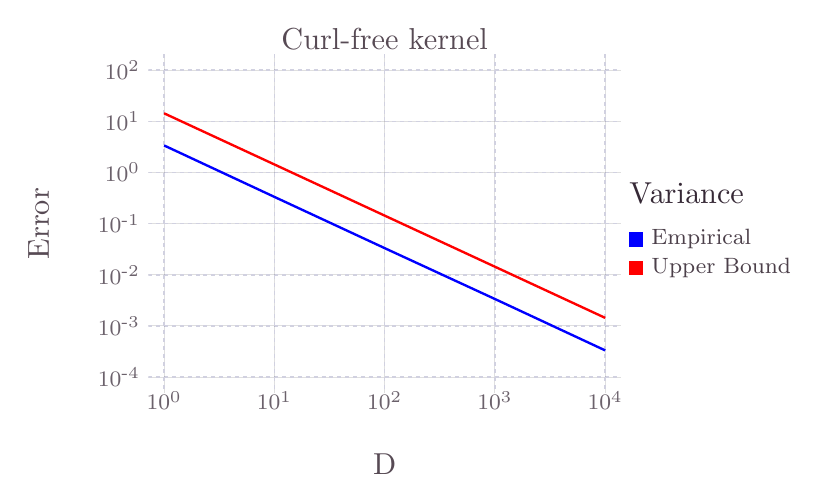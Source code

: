 \begin{tikzpicture}[x=1mm,y=-1mm]
\definecolor{mycolorFF0000}{rgb}{1,0,0}
\definecolor{mycolor564A55}{rgb}{0.34,0.29,0.33}
\definecolor{mycolor4C404B}{rgb}{0.3,0.25,0.29}
\definecolor{mycolor000000}{rgb}{0,0,0}
\definecolor{mycolor000000}{rgb}{0,0,0}
\definecolor{mycolor6C606B}{rgb}{0.42,0.38,0.42}
\definecolor{mycolorD0D0E0}{rgb}{0.82,0.82,0.88}
\definecolor{mycolor0000FF}{rgb}{0,0,1}
\definecolor{mycolor362A35}{rgb}{0.21,0.16,0.21}
\begin{scope}
\begin{scope}
% \fontspec{PT Sans}
\draw (50.76,64.59) node [text=mycolor564A55,draw=mycolor000000,draw opacity=0,rotate around={-0: (0,1.81)},inner sep=0.0]{\fontsize{3.88mm}{4.66mm}\selectfont $\text{D}$};
\end{scope}
\begin{scope}
% \fontspec{PT Sans Caption}
\draw (22.75,56.58) node [text=mycolor6C606B,rotate around={-0: (28.01,2.01)},inner sep=0.0]{\fontsize{2.82mm}{3.39mm}\selectfont $\text{10}^{\text{0}}\text{}$};
\draw (36.75,56.58) node [text=mycolor6C606B,rotate around={-0: (14.01,2.01)},inner sep=0.0]{\fontsize{2.82mm}{3.39mm}\selectfont $\text{10}^{\text{1}}\text{}$};
\draw (50.76,56.58) node [text=mycolor6C606B,rotate around={-0: (0,2.01)},inner sep=0.0]{\fontsize{2.82mm}{3.39mm}\selectfont $\text{10}^{\text{2}}\text{}$};
\draw (64.76,56.58) node [text=mycolor6C606B,rotate around={-0: (-14.01,2.01)},inner sep=0.0]{\fontsize{2.82mm}{3.39mm}\selectfont $\text{10}^{\text{3}}\text{}$};
\draw (78.77,56.58) node [text=mycolor6C606B,rotate around={-0: (-28.01,2.01)},inner sep=0.0]{\fontsize{2.82mm}{3.39mm}\selectfont $\text{10}^{\text{4}}\text{}$};
\end{scope}
\begin{scope}
\begin{scope}
% \fontspec{PT Sans}
\draw (84.58,36.09) node [text=mycolor4C404B,rotate around={-0: (4.1,0)},right,inner sep=0.0]{\fontsize{2.82mm}{3.39mm}\selectfont $\text{Empirical}$};
\draw (84.58,39.72) node [text=mycolor4C404B,rotate around={-0: (4.1,-3.63)},right,inner sep=0.0]{\fontsize{2.82mm}{3.39mm}\selectfont $\text{Upper Bound}$};
\end{scope}
\begin{scope}
\path [fill=mycolor0000FF,draw=mycolor000000,draw opacity=0] (81.77,35.19) rectangle +(1.81,1.81);
\path [fill=mycolorFF0000,draw=mycolor000000,draw opacity=0] (81.77,38.81) rectangle +(1.81,1.81);
\end{scope}
\begin{scope}
% \fontspec{PT Sans}
\draw (81.77,30.27) node [text=mycolor362A35,draw=mycolor000000,draw opacity=0,rotate around={-0: (7.92,0.19)},right,inner sep=0.0]{\fontsize{3.88mm}{4.66mm}\selectfont $\text{Variance}$};
\end{scope}
\end{scope}
\begin{scope}
\clip  (20.75,12.61) -- (80.77,12.61) -- (80.77,55.58) -- (20.75,55.58);
\begin{scope}
\clip  (20.75,12.61) -- (80.77,12.61) -- (80.77,55.58) -- (20.75,55.58);
\path [fill=mycolor000000,fill opacity=0,draw=mycolor000000,draw opacity=0] (20.75,12.61) rectangle +(60.02,42.97);
\end{scope}
\begin{scope}
[dash pattern=on 0.5mm off 0.5mm,line width=0.2mm]
\path [fill=mycolor000000,draw=mycolorD0D0E0]  (20.75,53.58) -- (80.77,53.58);
\path [fill=mycolor000000,draw=mycolorD0D0E0]  (20.75,47.08) -- (80.77,47.08);
\path [fill=mycolor000000,draw=mycolorD0D0E0]  (20.75,40.59) -- (80.77,40.59);
\path [fill=mycolor000000,draw=mycolorD0D0E0]  (20.75,34.09) -- (80.77,34.09);
\path [fill=mycolor000000,draw=mycolorD0D0E0]  (20.75,27.6) -- (80.77,27.6);
\path [fill=mycolor000000,draw=mycolorD0D0E0]  (20.75,21.11) -- (80.77,21.11);
\path [fill=mycolor000000,draw=mycolorD0D0E0]  (20.75,14.61) -- (80.77,14.61);
\end{scope}
\begin{scope}
[dash pattern=on 0.5mm off 0.5mm,line width=0.2mm]
\path [fill=mycolor000000,draw=mycolorD0D0E0]  (22.75,12.61) -- (22.75,55.58);
\path [fill=mycolor000000,draw=mycolorD0D0E0]  (36.75,12.61) -- (36.75,55.58);
\path [fill=mycolor000000,draw=mycolorD0D0E0]  (50.76,12.61) -- (50.76,55.58);
\path [fill=mycolor000000,draw=mycolorD0D0E0]  (64.76,12.61) -- (64.76,55.58);
\path [fill=mycolor000000,draw=mycolorD0D0E0]  (78.77,12.61) -- (78.77,55.58);
\end{scope}
\begin{scope}
\begin{scope}
[line width=0.3mm]
\path [fill=mycolor000000,fill opacity=0,draw=mycolor0000FF]  (22.75,24.16) -- (36.75,30.69) -- (50.76,37.2) -- (64.76,43.66) -- (78.77,50.19);
\path [fill=mycolor000000,fill opacity=0,draw=mycolorFF0000]  (22.75,20.08) -- (36.75,26.57) -- (50.76,33.07) -- (64.76,39.56) -- (78.77,46.06);
\end{scope}
\end{scope}
\end{scope}
\begin{scope}
% \fontspec{PT Sans Caption}
\draw (19.74,53.58) node [text=mycolor6C606B,rotate around={-0: (-3.07,-19.48)},left,inner sep=0.0]{\fontsize{2.82mm}{3.39mm}\selectfont $\text{10}^{\text{-4}}\text{}$};
\draw (19.74,47.08) node [text=mycolor6C606B,rotate around={-0: (-3.07,-12.99)},left,inner sep=0.0]{\fontsize{2.82mm}{3.39mm}\selectfont $\text{10}^{\text{-3}}\text{}$};
\draw (19.74,40.59) node [text=mycolor6C606B,rotate around={-0: (-3.07,-6.49)},left,inner sep=0.0]{\fontsize{2.82mm}{3.39mm}\selectfont $\text{10}^{\text{-2}}\text{}$};
\draw (19.74,34.09) node [text=mycolor6C606B,rotate around={-0: (-3.07,0)},left,inner sep=0.0]{\fontsize{2.82mm}{3.39mm}\selectfont $\text{10}^{\text{-1}}\text{}$};
\draw (19.74,27.6) node [text=mycolor6C606B,rotate around={-0: (-3.07,6.49)},left,inner sep=0.0]{\fontsize{2.82mm}{3.39mm}\selectfont $\text{10}^{\text{0}}\text{}$};
\draw (19.74,21.11) node [text=mycolor6C606B,rotate around={-0: (-3.07,12.99)},left,inner sep=0.0]{\fontsize{2.82mm}{3.39mm}\selectfont $\text{10}^{\text{1}}\text{}$};
\draw (19.74,14.61) node [text=mycolor6C606B,rotate around={-0: (-3.07,19.48)},left,inner sep=0.0]{\fontsize{2.82mm}{3.39mm}\selectfont $\text{10}^{\text{2}}\text{}$};
\end{scope}
\begin{scope}
% \fontspec{PT Sans}
\draw (8.81,32.1) node [text=mycolor564A55,draw=mycolor000000,draw opacity=0,rotate around={90: (0,2)},inner sep=0.0]{\fontsize{3.88mm}{4.66mm}\selectfont $\text{Error}$};
\end{scope}
\begin{scope}
% \fontspec{PT Sans}
\draw (50.76,10.61) node [text=mycolor564A55,draw=mycolor000000,draw opacity=0,rotate around={-0: (0,-1.81)},inner sep=0.0]{\fontsize{3.88mm}{4.66mm}\selectfont $\text{Curl-free kernel}$};
\end{scope}
\end{scope}
\end{tikzpicture}